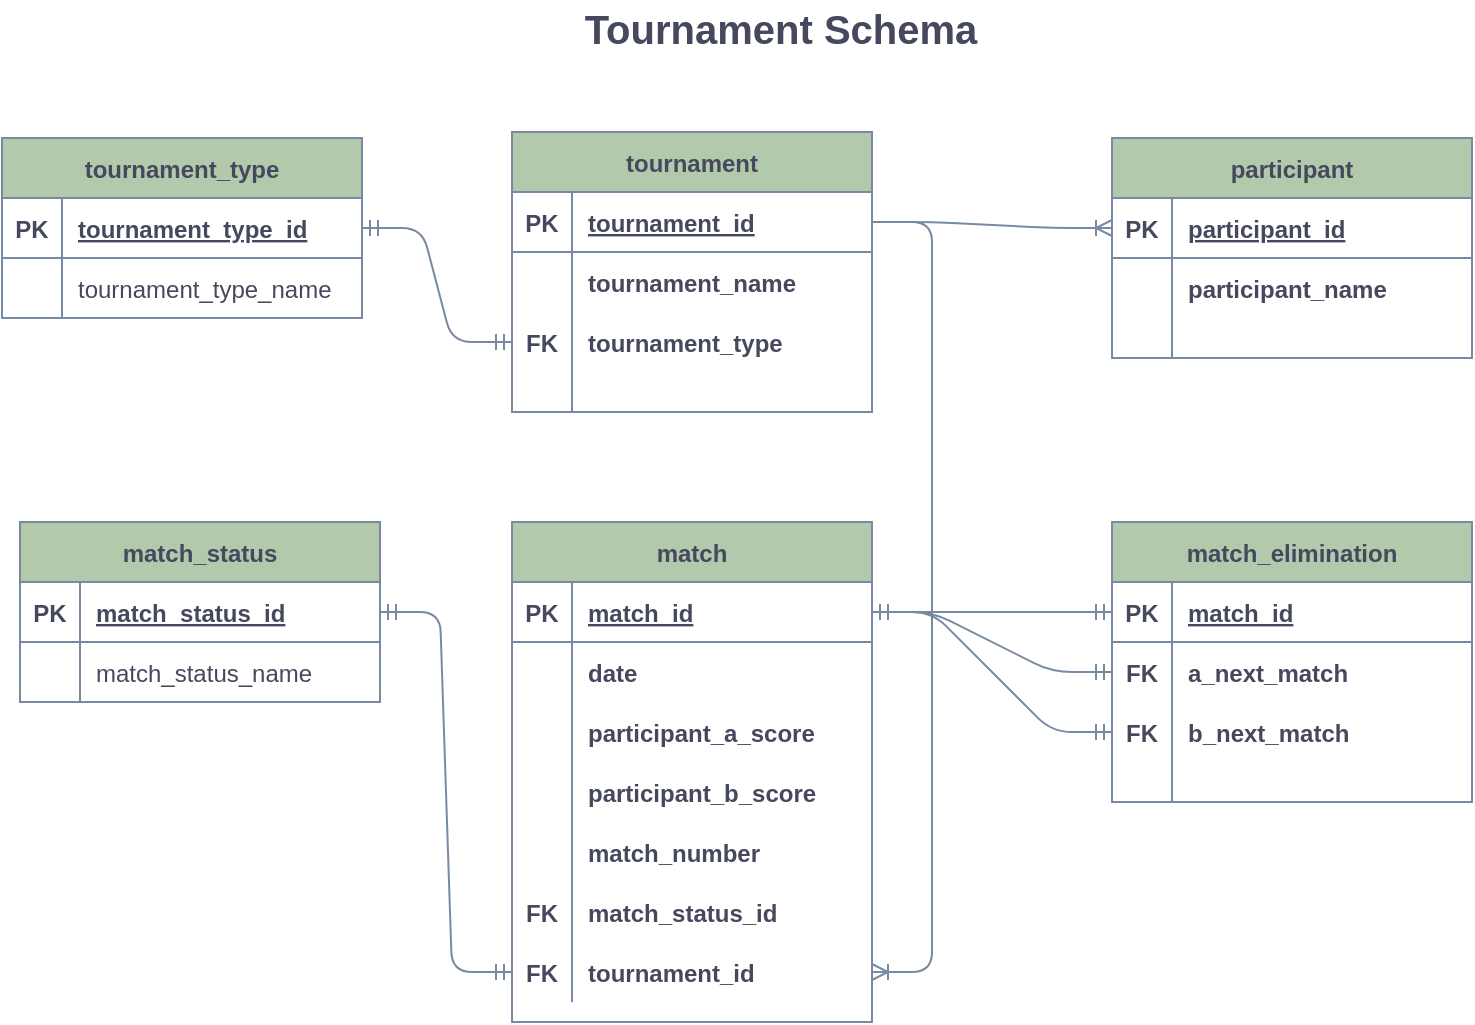 <mxfile version="14.2.6" type="github">
  <diagram id="85rQUQE0vng4b-ih_0mq" name="Page-1">
    <mxGraphModel dx="780" dy="1112" grid="0" gridSize="10" guides="1" tooltips="1" connect="1" arrows="1" fold="1" page="1" pageScale="1" pageWidth="1100" pageHeight="850" math="0" shadow="0">
      <root>
        <mxCell id="0" />
        <mxCell id="1" parent="0" />
        <mxCell id="CyyGL9ud01h04zfXikxN-14" value="tournament" style="shape=table;startSize=30;container=1;collapsible=1;childLayout=tableLayout;fixedRows=1;rowLines=0;fontStyle=1;align=center;resizeLast=1;fillColor=#B2C9AB;strokeColor=#788AA3;fontColor=#46495D;" parent="1" vertex="1">
          <mxGeometry x="346" y="203" width="180" height="140" as="geometry">
            <mxRectangle x="280" y="200" width="100" height="30" as="alternateBounds" />
          </mxGeometry>
        </mxCell>
        <mxCell id="CyyGL9ud01h04zfXikxN-15" value="" style="shape=partialRectangle;collapsible=0;dropTarget=0;pointerEvents=0;fillColor=none;top=0;left=0;bottom=1;right=0;points=[[0,0.5],[1,0.5]];portConstraint=eastwest;strokeColor=#788AA3;fontColor=#46495D;" parent="CyyGL9ud01h04zfXikxN-14" vertex="1">
          <mxGeometry y="30" width="180" height="30" as="geometry" />
        </mxCell>
        <mxCell id="CyyGL9ud01h04zfXikxN-16" value="PK" style="shape=partialRectangle;connectable=0;fillColor=none;top=0;left=0;bottom=0;right=0;fontStyle=1;overflow=hidden;strokeColor=#788AA3;fontColor=#46495D;" parent="CyyGL9ud01h04zfXikxN-15" vertex="1">
          <mxGeometry width="30" height="30" as="geometry" />
        </mxCell>
        <mxCell id="CyyGL9ud01h04zfXikxN-17" value="tournament_id" style="shape=partialRectangle;connectable=0;fillColor=none;top=0;left=0;bottom=0;right=0;align=left;spacingLeft=6;fontStyle=5;overflow=hidden;strokeColor=#788AA3;fontColor=#46495D;" parent="CyyGL9ud01h04zfXikxN-15" vertex="1">
          <mxGeometry x="30" width="150" height="30" as="geometry" />
        </mxCell>
        <mxCell id="CyyGL9ud01h04zfXikxN-18" value="" style="shape=partialRectangle;collapsible=0;dropTarget=0;pointerEvents=0;fillColor=none;top=0;left=0;bottom=0;right=0;points=[[0,0.5],[1,0.5]];portConstraint=eastwest;strokeColor=#788AA3;fontColor=#46495D;" parent="CyyGL9ud01h04zfXikxN-14" vertex="1">
          <mxGeometry y="60" width="180" height="30" as="geometry" />
        </mxCell>
        <mxCell id="CyyGL9ud01h04zfXikxN-19" value="" style="shape=partialRectangle;connectable=0;fillColor=none;top=0;left=0;bottom=0;right=0;editable=1;overflow=hidden;strokeColor=#788AA3;fontColor=#46495D;" parent="CyyGL9ud01h04zfXikxN-18" vertex="1">
          <mxGeometry width="30" height="30" as="geometry" />
        </mxCell>
        <mxCell id="CyyGL9ud01h04zfXikxN-20" value="tournament_name" style="shape=partialRectangle;connectable=0;fillColor=none;top=0;left=0;bottom=0;right=0;align=left;spacingLeft=6;overflow=hidden;fontStyle=1;strokeColor=#788AA3;fontColor=#46495D;" parent="CyyGL9ud01h04zfXikxN-18" vertex="1">
          <mxGeometry x="30" width="150" height="30" as="geometry" />
        </mxCell>
        <mxCell id="CyyGL9ud01h04zfXikxN-21" value="" style="shape=partialRectangle;collapsible=0;dropTarget=0;pointerEvents=0;fillColor=none;top=0;left=0;bottom=0;right=0;points=[[0,0.5],[1,0.5]];portConstraint=eastwest;strokeColor=#788AA3;fontColor=#46495D;" parent="CyyGL9ud01h04zfXikxN-14" vertex="1">
          <mxGeometry y="90" width="180" height="30" as="geometry" />
        </mxCell>
        <mxCell id="CyyGL9ud01h04zfXikxN-22" value="FK" style="shape=partialRectangle;connectable=0;fillColor=none;top=0;left=0;bottom=0;right=0;editable=1;overflow=hidden;fontStyle=1;strokeColor=#788AA3;fontColor=#46495D;" parent="CyyGL9ud01h04zfXikxN-21" vertex="1">
          <mxGeometry width="30" height="30" as="geometry" />
        </mxCell>
        <mxCell id="CyyGL9ud01h04zfXikxN-23" value="tournament_type" style="shape=partialRectangle;connectable=0;fillColor=none;top=0;left=0;bottom=0;right=0;align=left;spacingLeft=6;overflow=hidden;fontStyle=1;strokeColor=#788AA3;fontColor=#46495D;" parent="CyyGL9ud01h04zfXikxN-21" vertex="1">
          <mxGeometry x="30" width="150" height="30" as="geometry" />
        </mxCell>
        <mxCell id="CyyGL9ud01h04zfXikxN-24" value="" style="shape=partialRectangle;collapsible=0;dropTarget=0;pointerEvents=0;fillColor=none;top=0;left=0;bottom=0;right=0;points=[[0,0.5],[1,0.5]];portConstraint=eastwest;strokeColor=#788AA3;fontColor=#46495D;" parent="CyyGL9ud01h04zfXikxN-14" vertex="1">
          <mxGeometry y="120" width="180" height="20" as="geometry" />
        </mxCell>
        <mxCell id="CyyGL9ud01h04zfXikxN-25" value="" style="shape=partialRectangle;connectable=0;fillColor=none;top=0;left=0;bottom=0;right=0;editable=1;overflow=hidden;strokeColor=#788AA3;fontColor=#46495D;" parent="CyyGL9ud01h04zfXikxN-24" vertex="1">
          <mxGeometry width="30" height="20" as="geometry" />
        </mxCell>
        <mxCell id="CyyGL9ud01h04zfXikxN-26" value="" style="shape=partialRectangle;connectable=0;fillColor=none;top=0;left=0;bottom=0;right=0;align=left;spacingLeft=6;overflow=hidden;strokeColor=#788AA3;fontColor=#46495D;" parent="CyyGL9ud01h04zfXikxN-24" vertex="1">
          <mxGeometry x="30" width="150" height="20" as="geometry" />
        </mxCell>
        <mxCell id="CyyGL9ud01h04zfXikxN-27" value="tournament_type" style="shape=table;startSize=30;container=1;collapsible=1;childLayout=tableLayout;fixedRows=1;rowLines=0;fontStyle=1;align=center;resizeLast=1;fillColor=#B2C9AB;strokeColor=#788AA3;fontColor=#46495D;" parent="1" vertex="1">
          <mxGeometry x="91" y="206" width="180" height="90" as="geometry" />
        </mxCell>
        <mxCell id="CyyGL9ud01h04zfXikxN-28" value="" style="shape=partialRectangle;collapsible=0;dropTarget=0;pointerEvents=0;fillColor=none;top=0;left=0;bottom=1;right=0;points=[[0,0.5],[1,0.5]];portConstraint=eastwest;strokeColor=#788AA3;fontColor=#46495D;" parent="CyyGL9ud01h04zfXikxN-27" vertex="1">
          <mxGeometry y="30" width="180" height="30" as="geometry" />
        </mxCell>
        <mxCell id="CyyGL9ud01h04zfXikxN-29" value="PK" style="shape=partialRectangle;connectable=0;fillColor=none;top=0;left=0;bottom=0;right=0;fontStyle=1;overflow=hidden;strokeColor=#788AA3;fontColor=#46495D;" parent="CyyGL9ud01h04zfXikxN-28" vertex="1">
          <mxGeometry width="30" height="30" as="geometry" />
        </mxCell>
        <mxCell id="CyyGL9ud01h04zfXikxN-30" value="tournament_type_id" style="shape=partialRectangle;connectable=0;fillColor=none;top=0;left=0;bottom=0;right=0;align=left;spacingLeft=6;fontStyle=5;overflow=hidden;strokeColor=#788AA3;fontColor=#46495D;" parent="CyyGL9ud01h04zfXikxN-28" vertex="1">
          <mxGeometry x="30" width="150" height="30" as="geometry" />
        </mxCell>
        <mxCell id="CyyGL9ud01h04zfXikxN-31" value="" style="shape=partialRectangle;collapsible=0;dropTarget=0;pointerEvents=0;fillColor=none;top=0;left=0;bottom=0;right=0;points=[[0,0.5],[1,0.5]];portConstraint=eastwest;strokeColor=#788AA3;fontColor=#46495D;" parent="CyyGL9ud01h04zfXikxN-27" vertex="1">
          <mxGeometry y="60" width="180" height="30" as="geometry" />
        </mxCell>
        <mxCell id="CyyGL9ud01h04zfXikxN-32" value="" style="shape=partialRectangle;connectable=0;fillColor=none;top=0;left=0;bottom=0;right=0;editable=1;overflow=hidden;strokeColor=#788AA3;fontColor=#46495D;" parent="CyyGL9ud01h04zfXikxN-31" vertex="1">
          <mxGeometry width="30" height="30" as="geometry" />
        </mxCell>
        <mxCell id="CyyGL9ud01h04zfXikxN-33" value="tournament_type_name" style="shape=partialRectangle;connectable=0;fillColor=none;top=0;left=0;bottom=0;right=0;align=left;spacingLeft=6;overflow=hidden;strokeColor=#788AA3;fontColor=#46495D;" parent="CyyGL9ud01h04zfXikxN-31" vertex="1">
          <mxGeometry x="30" width="150" height="30" as="geometry" />
        </mxCell>
        <mxCell id="CyyGL9ud01h04zfXikxN-58" value="participant" style="shape=table;startSize=30;container=1;collapsible=1;childLayout=tableLayout;fixedRows=1;rowLines=0;fontStyle=1;align=center;resizeLast=1;fillColor=#B2C9AB;strokeColor=#788AA3;fontColor=#46495D;" parent="1" vertex="1">
          <mxGeometry x="646" y="206" width="180" height="110" as="geometry">
            <mxRectangle x="280" y="200" width="100" height="30" as="alternateBounds" />
          </mxGeometry>
        </mxCell>
        <mxCell id="CyyGL9ud01h04zfXikxN-59" value="" style="shape=partialRectangle;collapsible=0;dropTarget=0;pointerEvents=0;fillColor=none;top=0;left=0;bottom=1;right=0;points=[[0,0.5],[1,0.5]];portConstraint=eastwest;strokeColor=#788AA3;fontColor=#46495D;" parent="CyyGL9ud01h04zfXikxN-58" vertex="1">
          <mxGeometry y="30" width="180" height="30" as="geometry" />
        </mxCell>
        <mxCell id="CyyGL9ud01h04zfXikxN-60" value="PK" style="shape=partialRectangle;connectable=0;fillColor=none;top=0;left=0;bottom=0;right=0;fontStyle=1;overflow=hidden;strokeColor=#788AA3;fontColor=#46495D;" parent="CyyGL9ud01h04zfXikxN-59" vertex="1">
          <mxGeometry width="30" height="30" as="geometry" />
        </mxCell>
        <mxCell id="CyyGL9ud01h04zfXikxN-61" value="participant_id" style="shape=partialRectangle;connectable=0;fillColor=none;top=0;left=0;bottom=0;right=0;align=left;spacingLeft=6;fontStyle=5;overflow=hidden;strokeColor=#788AA3;fontColor=#46495D;" parent="CyyGL9ud01h04zfXikxN-59" vertex="1">
          <mxGeometry x="30" width="150" height="30" as="geometry" />
        </mxCell>
        <mxCell id="CyyGL9ud01h04zfXikxN-62" value="" style="shape=partialRectangle;collapsible=0;dropTarget=0;pointerEvents=0;fillColor=none;top=0;left=0;bottom=0;right=0;points=[[0,0.5],[1,0.5]];portConstraint=eastwest;strokeColor=#788AA3;fontColor=#46495D;" parent="CyyGL9ud01h04zfXikxN-58" vertex="1">
          <mxGeometry y="60" width="180" height="30" as="geometry" />
        </mxCell>
        <mxCell id="CyyGL9ud01h04zfXikxN-63" value="" style="shape=partialRectangle;connectable=0;fillColor=none;top=0;left=0;bottom=0;right=0;editable=1;overflow=hidden;strokeColor=#788AA3;fontColor=#46495D;" parent="CyyGL9ud01h04zfXikxN-62" vertex="1">
          <mxGeometry width="30" height="30" as="geometry" />
        </mxCell>
        <mxCell id="CyyGL9ud01h04zfXikxN-64" value="participant_name" style="shape=partialRectangle;connectable=0;fillColor=none;top=0;left=0;bottom=0;right=0;align=left;spacingLeft=6;overflow=hidden;fontStyle=1;strokeColor=#788AA3;fontColor=#46495D;" parent="CyyGL9ud01h04zfXikxN-62" vertex="1">
          <mxGeometry x="30" width="150" height="30" as="geometry" />
        </mxCell>
        <mxCell id="CyyGL9ud01h04zfXikxN-68" value="" style="shape=partialRectangle;collapsible=0;dropTarget=0;pointerEvents=0;fillColor=none;top=0;left=0;bottom=0;right=0;points=[[0,0.5],[1,0.5]];portConstraint=eastwest;strokeColor=#788AA3;fontColor=#46495D;" parent="CyyGL9ud01h04zfXikxN-58" vertex="1">
          <mxGeometry y="90" width="180" height="20" as="geometry" />
        </mxCell>
        <mxCell id="CyyGL9ud01h04zfXikxN-69" value="" style="shape=partialRectangle;connectable=0;fillColor=none;top=0;left=0;bottom=0;right=0;editable=1;overflow=hidden;strokeColor=#788AA3;fontColor=#46495D;" parent="CyyGL9ud01h04zfXikxN-68" vertex="1">
          <mxGeometry width="30" height="20" as="geometry" />
        </mxCell>
        <mxCell id="CyyGL9ud01h04zfXikxN-70" value="" style="shape=partialRectangle;connectable=0;fillColor=none;top=0;left=0;bottom=0;right=0;align=left;spacingLeft=6;overflow=hidden;strokeColor=#788AA3;fontColor=#46495D;" parent="CyyGL9ud01h04zfXikxN-68" vertex="1">
          <mxGeometry x="30" width="150" height="20" as="geometry" />
        </mxCell>
        <mxCell id="CyyGL9ud01h04zfXikxN-71" value="" style="edgeStyle=entityRelationEdgeStyle;fontSize=12;html=1;endArrow=ERoneToMany;strokeColor=#788AA3;fillColor=#B2C9AB;exitX=1;exitY=0.5;exitDx=0;exitDy=0;entryX=0;entryY=0.5;entryDx=0;entryDy=0;" parent="1" source="CyyGL9ud01h04zfXikxN-15" target="CyyGL9ud01h04zfXikxN-59" edge="1">
          <mxGeometry width="100" height="100" relative="1" as="geometry">
            <mxPoint x="756" y="248" as="sourcePoint" />
            <mxPoint x="536" y="258" as="targetPoint" />
          </mxGeometry>
        </mxCell>
        <mxCell id="CyyGL9ud01h04zfXikxN-72" value="match" style="shape=table;startSize=30;container=1;collapsible=1;childLayout=tableLayout;fixedRows=1;rowLines=0;fontStyle=1;align=center;resizeLast=1;fillColor=#B2C9AB;strokeColor=#788AA3;fontColor=#46495D;" parent="1" vertex="1">
          <mxGeometry x="346" y="398" width="180" height="250" as="geometry">
            <mxRectangle x="280" y="200" width="100" height="30" as="alternateBounds" />
          </mxGeometry>
        </mxCell>
        <mxCell id="CyyGL9ud01h04zfXikxN-73" value="" style="shape=partialRectangle;collapsible=0;dropTarget=0;pointerEvents=0;fillColor=none;top=0;left=0;bottom=1;right=0;points=[[0,0.5],[1,0.5]];portConstraint=eastwest;strokeColor=#788AA3;fontColor=#46495D;" parent="CyyGL9ud01h04zfXikxN-72" vertex="1">
          <mxGeometry y="30" width="180" height="30" as="geometry" />
        </mxCell>
        <mxCell id="CyyGL9ud01h04zfXikxN-74" value="PK" style="shape=partialRectangle;connectable=0;fillColor=none;top=0;left=0;bottom=0;right=0;fontStyle=1;overflow=hidden;strokeColor=#788AA3;fontColor=#46495D;" parent="CyyGL9ud01h04zfXikxN-73" vertex="1">
          <mxGeometry width="30" height="30" as="geometry" />
        </mxCell>
        <mxCell id="CyyGL9ud01h04zfXikxN-75" value="match_id" style="shape=partialRectangle;connectable=0;fillColor=none;top=0;left=0;bottom=0;right=0;align=left;spacingLeft=6;fontStyle=5;overflow=hidden;strokeColor=#788AA3;fontColor=#46495D;" parent="CyyGL9ud01h04zfXikxN-73" vertex="1">
          <mxGeometry x="30" width="150" height="30" as="geometry" />
        </mxCell>
        <mxCell id="CyyGL9ud01h04zfXikxN-76" value="" style="shape=partialRectangle;collapsible=0;dropTarget=0;pointerEvents=0;fillColor=none;top=0;left=0;bottom=0;right=0;points=[[0,0.5],[1,0.5]];portConstraint=eastwest;strokeColor=#788AA3;fontColor=#46495D;" parent="CyyGL9ud01h04zfXikxN-72" vertex="1">
          <mxGeometry y="60" width="180" height="30" as="geometry" />
        </mxCell>
        <mxCell id="CyyGL9ud01h04zfXikxN-77" value="" style="shape=partialRectangle;connectable=0;fillColor=none;top=0;left=0;bottom=0;right=0;editable=1;overflow=hidden;strokeColor=#788AA3;fontColor=#46495D;" parent="CyyGL9ud01h04zfXikxN-76" vertex="1">
          <mxGeometry width="30" height="30" as="geometry" />
        </mxCell>
        <mxCell id="CyyGL9ud01h04zfXikxN-78" value="date" style="shape=partialRectangle;connectable=0;fillColor=none;top=0;left=0;bottom=0;right=0;align=left;spacingLeft=6;overflow=hidden;fontStyle=1;strokeColor=#788AA3;fontColor=#46495D;" parent="CyyGL9ud01h04zfXikxN-76" vertex="1">
          <mxGeometry x="30" width="150" height="30" as="geometry" />
        </mxCell>
        <mxCell id="CyyGL9ud01h04zfXikxN-79" value="" style="shape=partialRectangle;collapsible=0;dropTarget=0;pointerEvents=0;fillColor=none;top=0;left=0;bottom=0;right=0;points=[[0,0.5],[1,0.5]];portConstraint=eastwest;strokeColor=#788AA3;fontColor=#46495D;" parent="CyyGL9ud01h04zfXikxN-72" vertex="1">
          <mxGeometry y="90" width="180" height="30" as="geometry" />
        </mxCell>
        <mxCell id="CyyGL9ud01h04zfXikxN-80" value="" style="shape=partialRectangle;connectable=0;fillColor=none;top=0;left=0;bottom=0;right=0;editable=1;overflow=hidden;fontStyle=1;strokeColor=#788AA3;fontColor=#46495D;" parent="CyyGL9ud01h04zfXikxN-79" vertex="1">
          <mxGeometry width="30" height="30" as="geometry" />
        </mxCell>
        <mxCell id="CyyGL9ud01h04zfXikxN-81" value="participant_a_score" style="shape=partialRectangle;connectable=0;fillColor=none;top=0;left=0;bottom=0;right=0;align=left;spacingLeft=6;overflow=hidden;fontStyle=1;strokeColor=#788AA3;fontColor=#46495D;" parent="CyyGL9ud01h04zfXikxN-79" vertex="1">
          <mxGeometry x="30" width="150" height="30" as="geometry" />
        </mxCell>
        <mxCell id="CyyGL9ud01h04zfXikxN-82" value="" style="shape=partialRectangle;collapsible=0;dropTarget=0;pointerEvents=0;fillColor=none;top=0;left=0;bottom=0;right=0;points=[[0,0.5],[1,0.5]];portConstraint=eastwest;strokeColor=#788AA3;fontColor=#46495D;" parent="CyyGL9ud01h04zfXikxN-72" vertex="1">
          <mxGeometry y="120" width="180" height="30" as="geometry" />
        </mxCell>
        <mxCell id="CyyGL9ud01h04zfXikxN-83" value="" style="shape=partialRectangle;connectable=0;fillColor=none;top=0;left=0;bottom=0;right=0;editable=1;overflow=hidden;strokeColor=#788AA3;fontColor=#46495D;" parent="CyyGL9ud01h04zfXikxN-82" vertex="1">
          <mxGeometry width="30" height="30" as="geometry" />
        </mxCell>
        <mxCell id="CyyGL9ud01h04zfXikxN-84" value="participant_b_score" style="shape=partialRectangle;connectable=0;fillColor=none;top=0;left=0;bottom=0;right=0;align=left;spacingLeft=6;overflow=hidden;strokeColor=#788AA3;fontColor=#46495D;fontStyle=1" parent="CyyGL9ud01h04zfXikxN-82" vertex="1">
          <mxGeometry x="30" width="150" height="30" as="geometry" />
        </mxCell>
        <mxCell id="CyyGL9ud01h04zfXikxN-117" value="" style="shape=partialRectangle;collapsible=0;dropTarget=0;pointerEvents=0;fillColor=none;top=0;left=0;bottom=0;right=0;points=[[0,0.5],[1,0.5]];portConstraint=eastwest;strokeColor=#788AA3;fontColor=#46495D;" parent="CyyGL9ud01h04zfXikxN-72" vertex="1">
          <mxGeometry y="150" width="180" height="30" as="geometry" />
        </mxCell>
        <mxCell id="CyyGL9ud01h04zfXikxN-118" value="" style="shape=partialRectangle;connectable=0;fillColor=none;top=0;left=0;bottom=0;right=0;editable=1;overflow=hidden;strokeColor=#788AA3;fontColor=#46495D;" parent="CyyGL9ud01h04zfXikxN-117" vertex="1">
          <mxGeometry width="30" height="30" as="geometry" />
        </mxCell>
        <mxCell id="CyyGL9ud01h04zfXikxN-119" value="match_number" style="shape=partialRectangle;connectable=0;fillColor=none;top=0;left=0;bottom=0;right=0;align=left;spacingLeft=6;overflow=hidden;strokeColor=#788AA3;fontColor=#46495D;fontStyle=1" parent="CyyGL9ud01h04zfXikxN-117" vertex="1">
          <mxGeometry x="30" width="150" height="30" as="geometry" />
        </mxCell>
        <mxCell id="CyyGL9ud01h04zfXikxN-85" value="" style="shape=partialRectangle;collapsible=0;dropTarget=0;pointerEvents=0;fillColor=none;top=0;left=0;bottom=0;right=0;points=[[0,0.5],[1,0.5]];portConstraint=eastwest;strokeColor=#788AA3;fontColor=#46495D;" parent="CyyGL9ud01h04zfXikxN-72" vertex="1">
          <mxGeometry y="180" width="180" height="30" as="geometry" />
        </mxCell>
        <mxCell id="CyyGL9ud01h04zfXikxN-86" value="FK" style="shape=partialRectangle;connectable=0;fillColor=none;top=0;left=0;bottom=0;right=0;editable=1;overflow=hidden;strokeColor=#788AA3;fontColor=#46495D;fontStyle=1" parent="CyyGL9ud01h04zfXikxN-85" vertex="1">
          <mxGeometry width="30" height="30" as="geometry" />
        </mxCell>
        <mxCell id="CyyGL9ud01h04zfXikxN-87" value="match_status_id" style="shape=partialRectangle;connectable=0;fillColor=none;top=0;left=0;bottom=0;right=0;align=left;spacingLeft=6;overflow=hidden;strokeColor=#788AA3;fontColor=#46495D;fontStyle=1" parent="CyyGL9ud01h04zfXikxN-85" vertex="1">
          <mxGeometry x="30" width="150" height="30" as="geometry" />
        </mxCell>
        <mxCell id="CyyGL9ud01h04zfXikxN-88" value="" style="shape=partialRectangle;collapsible=0;dropTarget=0;pointerEvents=0;fillColor=none;top=0;left=0;bottom=0;right=0;points=[[0,0.5],[1,0.5]];portConstraint=eastwest;strokeColor=#788AA3;fontColor=#46495D;fontStyle=0" parent="CyyGL9ud01h04zfXikxN-72" vertex="1">
          <mxGeometry y="210" width="180" height="30" as="geometry" />
        </mxCell>
        <mxCell id="CyyGL9ud01h04zfXikxN-89" value="FK" style="shape=partialRectangle;connectable=0;fillColor=none;top=0;left=0;bottom=0;right=0;editable=1;overflow=hidden;strokeColor=#788AA3;fontColor=#46495D;fontStyle=1" parent="CyyGL9ud01h04zfXikxN-88" vertex="1">
          <mxGeometry width="30" height="30" as="geometry" />
        </mxCell>
        <mxCell id="CyyGL9ud01h04zfXikxN-90" value="tournament_id" style="shape=partialRectangle;connectable=0;fillColor=none;top=0;left=0;bottom=0;right=0;align=left;spacingLeft=6;overflow=hidden;strokeColor=#788AA3;fontColor=#46495D;fontStyle=1" parent="CyyGL9ud01h04zfXikxN-88" vertex="1">
          <mxGeometry x="30" width="150" height="30" as="geometry" />
        </mxCell>
        <mxCell id="CyyGL9ud01h04zfXikxN-91" value="match_elimination" style="shape=table;startSize=30;container=1;collapsible=1;childLayout=tableLayout;fixedRows=1;rowLines=0;fontStyle=1;align=center;resizeLast=1;fillColor=#B2C9AB;strokeColor=#788AA3;fontColor=#46495D;" parent="1" vertex="1">
          <mxGeometry x="646" y="398" width="180" height="140" as="geometry">
            <mxRectangle x="280" y="200" width="100" height="30" as="alternateBounds" />
          </mxGeometry>
        </mxCell>
        <mxCell id="CyyGL9ud01h04zfXikxN-92" value="" style="shape=partialRectangle;collapsible=0;dropTarget=0;pointerEvents=0;fillColor=none;top=0;left=0;bottom=1;right=0;points=[[0,0.5],[1,0.5]];portConstraint=eastwest;strokeColor=#788AA3;fontColor=#46495D;" parent="CyyGL9ud01h04zfXikxN-91" vertex="1">
          <mxGeometry y="30" width="180" height="30" as="geometry" />
        </mxCell>
        <mxCell id="CyyGL9ud01h04zfXikxN-93" value="PK" style="shape=partialRectangle;connectable=0;fillColor=none;top=0;left=0;bottom=0;right=0;fontStyle=1;overflow=hidden;strokeColor=#788AA3;fontColor=#46495D;" parent="CyyGL9ud01h04zfXikxN-92" vertex="1">
          <mxGeometry width="30" height="30" as="geometry" />
        </mxCell>
        <mxCell id="CyyGL9ud01h04zfXikxN-94" value="match_id" style="shape=partialRectangle;connectable=0;fillColor=none;top=0;left=0;bottom=0;right=0;align=left;spacingLeft=6;fontStyle=5;overflow=hidden;strokeColor=#788AA3;fontColor=#46495D;" parent="CyyGL9ud01h04zfXikxN-92" vertex="1">
          <mxGeometry x="30" width="150" height="30" as="geometry" />
        </mxCell>
        <mxCell id="CyyGL9ud01h04zfXikxN-95" value="" style="shape=partialRectangle;collapsible=0;dropTarget=0;pointerEvents=0;fillColor=none;top=0;left=0;bottom=0;right=0;points=[[0,0.5],[1,0.5]];portConstraint=eastwest;strokeColor=#788AA3;fontColor=#46495D;" parent="CyyGL9ud01h04zfXikxN-91" vertex="1">
          <mxGeometry y="60" width="180" height="30" as="geometry" />
        </mxCell>
        <mxCell id="CyyGL9ud01h04zfXikxN-96" value="FK" style="shape=partialRectangle;connectable=0;fillColor=none;top=0;left=0;bottom=0;right=0;editable=1;overflow=hidden;strokeColor=#788AA3;fontColor=#46495D;fontStyle=1" parent="CyyGL9ud01h04zfXikxN-95" vertex="1">
          <mxGeometry width="30" height="30" as="geometry" />
        </mxCell>
        <mxCell id="CyyGL9ud01h04zfXikxN-97" value="a_next_match" style="shape=partialRectangle;connectable=0;fillColor=none;top=0;left=0;bottom=0;right=0;align=left;spacingLeft=6;overflow=hidden;fontStyle=1;strokeColor=#788AA3;fontColor=#46495D;" parent="CyyGL9ud01h04zfXikxN-95" vertex="1">
          <mxGeometry x="30" width="150" height="30" as="geometry" />
        </mxCell>
        <mxCell id="CyyGL9ud01h04zfXikxN-98" value="" style="shape=partialRectangle;collapsible=0;dropTarget=0;pointerEvents=0;fillColor=none;top=0;left=0;bottom=0;right=0;points=[[0,0.5],[1,0.5]];portConstraint=eastwest;strokeColor=#788AA3;fontColor=#46495D;" parent="CyyGL9ud01h04zfXikxN-91" vertex="1">
          <mxGeometry y="90" width="180" height="30" as="geometry" />
        </mxCell>
        <mxCell id="CyyGL9ud01h04zfXikxN-99" value="FK" style="shape=partialRectangle;connectable=0;fillColor=none;top=0;left=0;bottom=0;right=0;editable=1;overflow=hidden;fontStyle=1;strokeColor=#788AA3;fontColor=#46495D;" parent="CyyGL9ud01h04zfXikxN-98" vertex="1">
          <mxGeometry width="30" height="30" as="geometry" />
        </mxCell>
        <mxCell id="CyyGL9ud01h04zfXikxN-100" value="b_next_match" style="shape=partialRectangle;connectable=0;fillColor=none;top=0;left=0;bottom=0;right=0;align=left;spacingLeft=6;overflow=hidden;fontStyle=1;strokeColor=#788AA3;fontColor=#46495D;" parent="CyyGL9ud01h04zfXikxN-98" vertex="1">
          <mxGeometry x="30" width="150" height="30" as="geometry" />
        </mxCell>
        <mxCell id="CyyGL9ud01h04zfXikxN-101" value="" style="shape=partialRectangle;collapsible=0;dropTarget=0;pointerEvents=0;fillColor=none;top=0;left=0;bottom=0;right=0;points=[[0,0.5],[1,0.5]];portConstraint=eastwest;strokeColor=#788AA3;fontColor=#46495D;" parent="CyyGL9ud01h04zfXikxN-91" vertex="1">
          <mxGeometry y="120" width="180" height="20" as="geometry" />
        </mxCell>
        <mxCell id="CyyGL9ud01h04zfXikxN-102" value="" style="shape=partialRectangle;connectable=0;fillColor=none;top=0;left=0;bottom=0;right=0;editable=1;overflow=hidden;strokeColor=#788AA3;fontColor=#46495D;" parent="CyyGL9ud01h04zfXikxN-101" vertex="1">
          <mxGeometry width="30" height="20" as="geometry" />
        </mxCell>
        <mxCell id="CyyGL9ud01h04zfXikxN-103" value="" style="shape=partialRectangle;connectable=0;fillColor=none;top=0;left=0;bottom=0;right=0;align=left;spacingLeft=6;overflow=hidden;strokeColor=#788AA3;fontColor=#46495D;" parent="CyyGL9ud01h04zfXikxN-101" vertex="1">
          <mxGeometry x="30" width="150" height="20" as="geometry" />
        </mxCell>
        <mxCell id="CyyGL9ud01h04zfXikxN-120" value="" style="edgeStyle=entityRelationEdgeStyle;fontSize=12;html=1;endArrow=ERmandOne;startArrow=ERmandOne;strokeColor=#788AA3;fillColor=#B2C9AB;exitX=1;exitY=0.5;exitDx=0;exitDy=0;entryX=0;entryY=0.5;entryDx=0;entryDy=0;" parent="1" source="CyyGL9ud01h04zfXikxN-73" target="CyyGL9ud01h04zfXikxN-92" edge="1">
          <mxGeometry width="100" height="100" relative="1" as="geometry">
            <mxPoint x="536" y="558" as="sourcePoint" />
            <mxPoint x="636" y="458" as="targetPoint" />
          </mxGeometry>
        </mxCell>
        <mxCell id="CyyGL9ud01h04zfXikxN-125" value="" style="edgeStyle=entityRelationEdgeStyle;fontSize=12;html=1;endArrow=ERoneToMany;strokeColor=#788AA3;fillColor=#B2C9AB;exitX=1;exitY=0.5;exitDx=0;exitDy=0;entryX=1;entryY=0.5;entryDx=0;entryDy=0;" parent="1" source="CyyGL9ud01h04zfXikxN-15" target="CyyGL9ud01h04zfXikxN-88" edge="1">
          <mxGeometry width="100" height="100" relative="1" as="geometry">
            <mxPoint x="586" y="258" as="sourcePoint" />
            <mxPoint x="536" y="258" as="targetPoint" />
          </mxGeometry>
        </mxCell>
        <mxCell id="CyyGL9ud01h04zfXikxN-126" value="Tournament Schema&lt;br style=&quot;font-size: 20px;&quot;&gt;" style="text;html=1;align=center;verticalAlign=middle;resizable=0;points=[];autosize=1;fontColor=#46495D;fontSize=20;fontStyle=1" parent="1" vertex="1">
          <mxGeometry x="377" y="137" width="206" height="28" as="geometry" />
        </mxCell>
        <mxCell id="CyyGL9ud01h04zfXikxN-129" value="" style="edgeStyle=entityRelationEdgeStyle;fontSize=12;html=1;endArrow=ERmandOne;startArrow=ERmandOne;strokeColor=#788AA3;fillColor=#B2C9AB;entryX=0;entryY=0.5;entryDx=0;entryDy=0;exitX=1;exitY=0.5;exitDx=0;exitDy=0;" parent="1" source="CyyGL9ud01h04zfXikxN-28" target="CyyGL9ud01h04zfXikxN-21" edge="1">
          <mxGeometry width="100" height="100" relative="1" as="geometry">
            <mxPoint x="378" y="509" as="sourcePoint" />
            <mxPoint x="478" y="409" as="targetPoint" />
          </mxGeometry>
        </mxCell>
        <mxCell id="CyyGL9ud01h04zfXikxN-130" value="" style="edgeStyle=entityRelationEdgeStyle;fontSize=12;html=1;endArrow=ERmandOne;startArrow=ERmandOne;strokeColor=#788AA3;fillColor=#B2C9AB;entryX=0;entryY=0.5;entryDx=0;entryDy=0;exitX=1;exitY=0.5;exitDx=0;exitDy=0;" parent="1" source="CyyGL9ud01h04zfXikxN-73" target="CyyGL9ud01h04zfXikxN-98" edge="1">
          <mxGeometry width="100" height="100" relative="1" as="geometry">
            <mxPoint x="594" y="691" as="sourcePoint" />
            <mxPoint x="694" y="591" as="targetPoint" />
          </mxGeometry>
        </mxCell>
        <mxCell id="CyyGL9ud01h04zfXikxN-131" value="" style="edgeStyle=entityRelationEdgeStyle;fontSize=12;html=1;endArrow=ERmandOne;startArrow=ERmandOne;strokeColor=#788AA3;fillColor=#B2C9AB;exitX=0;exitY=0.5;exitDx=0;exitDy=0;entryX=1;entryY=0.5;entryDx=0;entryDy=0;" parent="1" source="CyyGL9ud01h04zfXikxN-95" target="CyyGL9ud01h04zfXikxN-73" edge="1">
          <mxGeometry width="100" height="100" relative="1" as="geometry">
            <mxPoint x="378" y="509" as="sourcePoint" />
            <mxPoint x="478" y="409" as="targetPoint" />
          </mxGeometry>
        </mxCell>
        <mxCell id="w8OiVgCUnuPKZziJyRzM-1" value="match_status" style="shape=table;startSize=30;container=1;collapsible=1;childLayout=tableLayout;fixedRows=1;rowLines=0;fontStyle=1;align=center;resizeLast=1;fillColor=#B2C9AB;strokeColor=#788AA3;fontColor=#46495D;" vertex="1" parent="1">
          <mxGeometry x="100" y="398" width="180" height="90" as="geometry" />
        </mxCell>
        <mxCell id="w8OiVgCUnuPKZziJyRzM-2" value="" style="shape=partialRectangle;collapsible=0;dropTarget=0;pointerEvents=0;fillColor=none;top=0;left=0;bottom=1;right=0;points=[[0,0.5],[1,0.5]];portConstraint=eastwest;strokeColor=#788AA3;fontColor=#46495D;" vertex="1" parent="w8OiVgCUnuPKZziJyRzM-1">
          <mxGeometry y="30" width="180" height="30" as="geometry" />
        </mxCell>
        <mxCell id="w8OiVgCUnuPKZziJyRzM-3" value="PK" style="shape=partialRectangle;connectable=0;fillColor=none;top=0;left=0;bottom=0;right=0;fontStyle=1;overflow=hidden;strokeColor=#788AA3;fontColor=#46495D;" vertex="1" parent="w8OiVgCUnuPKZziJyRzM-2">
          <mxGeometry width="30" height="30" as="geometry" />
        </mxCell>
        <mxCell id="w8OiVgCUnuPKZziJyRzM-4" value="match_status_id" style="shape=partialRectangle;connectable=0;fillColor=none;top=0;left=0;bottom=0;right=0;align=left;spacingLeft=6;fontStyle=5;overflow=hidden;strokeColor=#788AA3;fontColor=#46495D;" vertex="1" parent="w8OiVgCUnuPKZziJyRzM-2">
          <mxGeometry x="30" width="150" height="30" as="geometry" />
        </mxCell>
        <mxCell id="w8OiVgCUnuPKZziJyRzM-5" value="" style="shape=partialRectangle;collapsible=0;dropTarget=0;pointerEvents=0;fillColor=none;top=0;left=0;bottom=0;right=0;points=[[0,0.5],[1,0.5]];portConstraint=eastwest;strokeColor=#788AA3;fontColor=#46495D;" vertex="1" parent="w8OiVgCUnuPKZziJyRzM-1">
          <mxGeometry y="60" width="180" height="30" as="geometry" />
        </mxCell>
        <mxCell id="w8OiVgCUnuPKZziJyRzM-6" value="" style="shape=partialRectangle;connectable=0;fillColor=none;top=0;left=0;bottom=0;right=0;editable=1;overflow=hidden;strokeColor=#788AA3;fontColor=#46495D;" vertex="1" parent="w8OiVgCUnuPKZziJyRzM-5">
          <mxGeometry width="30" height="30" as="geometry" />
        </mxCell>
        <mxCell id="w8OiVgCUnuPKZziJyRzM-7" value="match_status_name" style="shape=partialRectangle;connectable=0;fillColor=none;top=0;left=0;bottom=0;right=0;align=left;spacingLeft=6;overflow=hidden;strokeColor=#788AA3;fontColor=#46495D;" vertex="1" parent="w8OiVgCUnuPKZziJyRzM-5">
          <mxGeometry x="30" width="150" height="30" as="geometry" />
        </mxCell>
        <mxCell id="w8OiVgCUnuPKZziJyRzM-8" value="" style="edgeStyle=entityRelationEdgeStyle;fontSize=12;html=1;endArrow=ERmandOne;startArrow=ERmandOne;strokeColor=#788AA3;fillColor=#B2C9AB;exitX=0;exitY=0.5;exitDx=0;exitDy=0;entryX=1;entryY=0.5;entryDx=0;entryDy=0;" edge="1" parent="1" source="CyyGL9ud01h04zfXikxN-88" target="w8OiVgCUnuPKZziJyRzM-2">
          <mxGeometry width="100" height="100" relative="1" as="geometry">
            <mxPoint x="415" y="615" as="sourcePoint" />
            <mxPoint x="515" y="515" as="targetPoint" />
          </mxGeometry>
        </mxCell>
      </root>
    </mxGraphModel>
  </diagram>
</mxfile>
